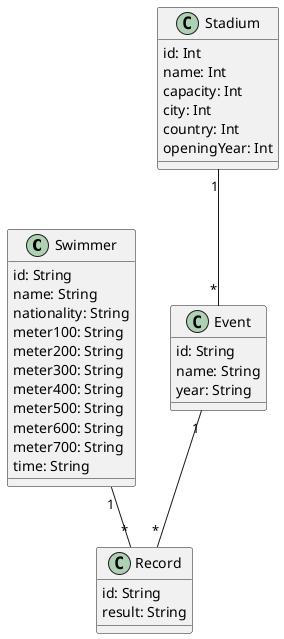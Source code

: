 @startuml "Swimming"


class Swimmer{
  id: String
  name: String
  nationality: String
  meter100: String
  meter200: String
  meter300: String
  meter400: String
  meter500: String
  meter600: String
  meter700: String
  time: String
}

class Stadium{
  id: Int
  name: Int
  capacity: Int
  city: Int
  country: Int
  openingYear: Int
}

class Event{
  id: String
  name: String
  year: String
}

class Record{
  id: String
  result: String
}



Swimmer "1" -- "*" Record

Stadium "1" -- "*" Event

Event "1" -- "*" Record


@enduml